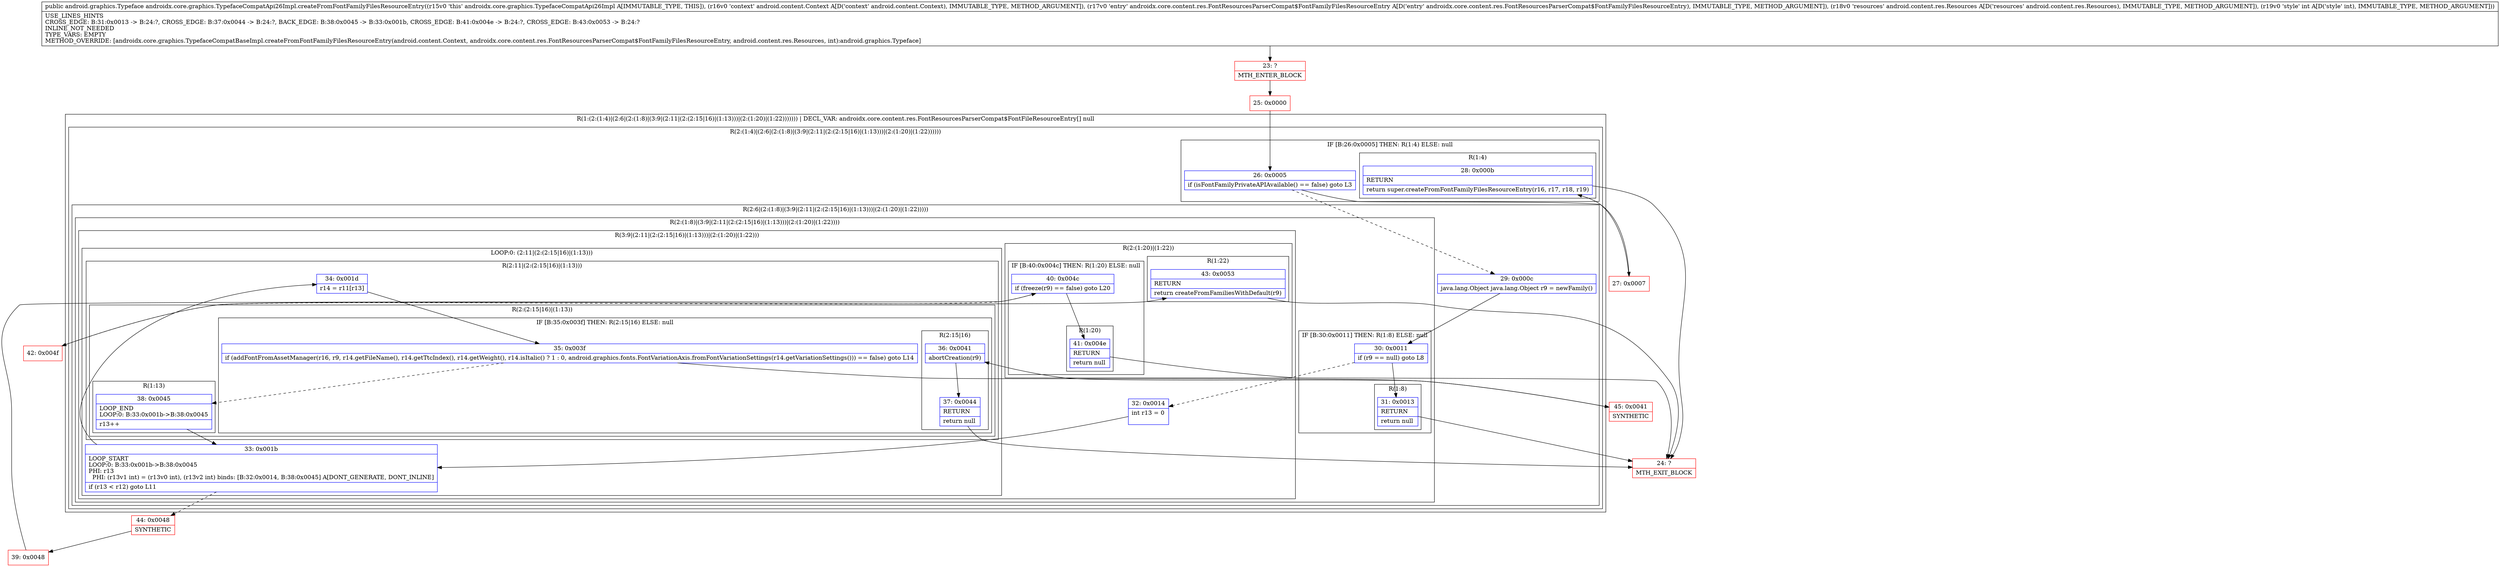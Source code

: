 digraph "CFG forandroidx.core.graphics.TypefaceCompatApi26Impl.createFromFontFamilyFilesResourceEntry(Landroid\/content\/Context;Landroidx\/core\/content\/res\/FontResourcesParserCompat$FontFamilyFilesResourceEntry;Landroid\/content\/res\/Resources;I)Landroid\/graphics\/Typeface;" {
subgraph cluster_Region_524118866 {
label = "R(1:(2:(1:4)|(2:6|(2:(1:8)|(3:9|(2:11|(2:(2:15|16)|(1:13)))|(2:(1:20)|(1:22))))))) | DECL_VAR: androidx.core.content.res.FontResourcesParserCompat$FontFileResourceEntry[] null\l";
node [shape=record,color=blue];
subgraph cluster_Region_2111893904 {
label = "R(2:(1:4)|(2:6|(2:(1:8)|(3:9|(2:11|(2:(2:15|16)|(1:13)))|(2:(1:20)|(1:22))))))";
node [shape=record,color=blue];
subgraph cluster_IfRegion_2065463284 {
label = "IF [B:26:0x0005] THEN: R(1:4) ELSE: null";
node [shape=record,color=blue];
Node_26 [shape=record,label="{26\:\ 0x0005|if (isFontFamilyPrivateAPIAvailable() == false) goto L3\l}"];
subgraph cluster_Region_1993509422 {
label = "R(1:4)";
node [shape=record,color=blue];
Node_28 [shape=record,label="{28\:\ 0x000b|RETURN\l|return super.createFromFontFamilyFilesResourceEntry(r16, r17, r18, r19)\l}"];
}
}
subgraph cluster_Region_2044492865 {
label = "R(2:6|(2:(1:8)|(3:9|(2:11|(2:(2:15|16)|(1:13)))|(2:(1:20)|(1:22)))))";
node [shape=record,color=blue];
Node_29 [shape=record,label="{29\:\ 0x000c|java.lang.Object java.lang.Object r9 = newFamily()\l}"];
subgraph cluster_Region_46205021 {
label = "R(2:(1:8)|(3:9|(2:11|(2:(2:15|16)|(1:13)))|(2:(1:20)|(1:22))))";
node [shape=record,color=blue];
subgraph cluster_IfRegion_1814092553 {
label = "IF [B:30:0x0011] THEN: R(1:8) ELSE: null";
node [shape=record,color=blue];
Node_30 [shape=record,label="{30\:\ 0x0011|if (r9 == null) goto L8\l}"];
subgraph cluster_Region_2018969060 {
label = "R(1:8)";
node [shape=record,color=blue];
Node_31 [shape=record,label="{31\:\ 0x0013|RETURN\l|return null\l}"];
}
}
subgraph cluster_Region_316149791 {
label = "R(3:9|(2:11|(2:(2:15|16)|(1:13)))|(2:(1:20)|(1:22)))";
node [shape=record,color=blue];
Node_32 [shape=record,label="{32\:\ 0x0014|int r13 = 0\l\l}"];
subgraph cluster_LoopRegion_1626111693 {
label = "LOOP:0: (2:11|(2:(2:15|16)|(1:13)))";
node [shape=record,color=blue];
Node_33 [shape=record,label="{33\:\ 0x001b|LOOP_START\lLOOP:0: B:33:0x001b\-\>B:38:0x0045\lPHI: r13 \l  PHI: (r13v1 int) = (r13v0 int), (r13v2 int) binds: [B:32:0x0014, B:38:0x0045] A[DONT_GENERATE, DONT_INLINE]\l|if (r13 \< r12) goto L11\l}"];
subgraph cluster_Region_1938698960 {
label = "R(2:11|(2:(2:15|16)|(1:13)))";
node [shape=record,color=blue];
Node_34 [shape=record,label="{34\:\ 0x001d|r14 = r11[r13]\l}"];
subgraph cluster_Region_34409220 {
label = "R(2:(2:15|16)|(1:13))";
node [shape=record,color=blue];
subgraph cluster_IfRegion_699292162 {
label = "IF [B:35:0x003f] THEN: R(2:15|16) ELSE: null";
node [shape=record,color=blue];
Node_35 [shape=record,label="{35\:\ 0x003f|if (addFontFromAssetManager(r16, r9, r14.getFileName(), r14.getTtcIndex(), r14.getWeight(), r14.isItalic() ? 1 : 0, android.graphics.fonts.FontVariationAxis.fromFontVariationSettings(r14.getVariationSettings())) == false) goto L14\l}"];
subgraph cluster_Region_961220483 {
label = "R(2:15|16)";
node [shape=record,color=blue];
Node_36 [shape=record,label="{36\:\ 0x0041|abortCreation(r9)\l}"];
Node_37 [shape=record,label="{37\:\ 0x0044|RETURN\l|return null\l}"];
}
}
subgraph cluster_Region_715980164 {
label = "R(1:13)";
node [shape=record,color=blue];
Node_38 [shape=record,label="{38\:\ 0x0045|LOOP_END\lLOOP:0: B:33:0x001b\-\>B:38:0x0045\l|r13++\l}"];
}
}
}
}
subgraph cluster_Region_134506744 {
label = "R(2:(1:20)|(1:22))";
node [shape=record,color=blue];
subgraph cluster_IfRegion_594494111 {
label = "IF [B:40:0x004c] THEN: R(1:20) ELSE: null";
node [shape=record,color=blue];
Node_40 [shape=record,label="{40\:\ 0x004c|if (freeze(r9) == false) goto L20\l}"];
subgraph cluster_Region_1220289593 {
label = "R(1:20)";
node [shape=record,color=blue];
Node_41 [shape=record,label="{41\:\ 0x004e|RETURN\l|return null\l}"];
}
}
subgraph cluster_Region_1241329000 {
label = "R(1:22)";
node [shape=record,color=blue];
Node_43 [shape=record,label="{43\:\ 0x0053|RETURN\l|return createFromFamiliesWithDefault(r9)\l}"];
}
}
}
}
}
}
}
Node_23 [shape=record,color=red,label="{23\:\ ?|MTH_ENTER_BLOCK\l}"];
Node_25 [shape=record,color=red,label="{25\:\ 0x0000}"];
Node_27 [shape=record,color=red,label="{27\:\ 0x0007}"];
Node_24 [shape=record,color=red,label="{24\:\ ?|MTH_EXIT_BLOCK\l}"];
Node_45 [shape=record,color=red,label="{45\:\ 0x0041|SYNTHETIC\l}"];
Node_44 [shape=record,color=red,label="{44\:\ 0x0048|SYNTHETIC\l}"];
Node_39 [shape=record,color=red,label="{39\:\ 0x0048}"];
Node_42 [shape=record,color=red,label="{42\:\ 0x004f}"];
MethodNode[shape=record,label="{public android.graphics.Typeface androidx.core.graphics.TypefaceCompatApi26Impl.createFromFontFamilyFilesResourceEntry((r15v0 'this' androidx.core.graphics.TypefaceCompatApi26Impl A[IMMUTABLE_TYPE, THIS]), (r16v0 'context' android.content.Context A[D('context' android.content.Context), IMMUTABLE_TYPE, METHOD_ARGUMENT]), (r17v0 'entry' androidx.core.content.res.FontResourcesParserCompat$FontFamilyFilesResourceEntry A[D('entry' androidx.core.content.res.FontResourcesParserCompat$FontFamilyFilesResourceEntry), IMMUTABLE_TYPE, METHOD_ARGUMENT]), (r18v0 'resources' android.content.res.Resources A[D('resources' android.content.res.Resources), IMMUTABLE_TYPE, METHOD_ARGUMENT]), (r19v0 'style' int A[D('style' int), IMMUTABLE_TYPE, METHOD_ARGUMENT]))  | USE_LINES_HINTS\lCROSS_EDGE: B:31:0x0013 \-\> B:24:?, CROSS_EDGE: B:37:0x0044 \-\> B:24:?, BACK_EDGE: B:38:0x0045 \-\> B:33:0x001b, CROSS_EDGE: B:41:0x004e \-\> B:24:?, CROSS_EDGE: B:43:0x0053 \-\> B:24:?\lINLINE_NOT_NEEDED\lTYPE_VARS: EMPTY\lMETHOD_OVERRIDE: [androidx.core.graphics.TypefaceCompatBaseImpl.createFromFontFamilyFilesResourceEntry(android.content.Context, androidx.core.content.res.FontResourcesParserCompat$FontFamilyFilesResourceEntry, android.content.res.Resources, int):android.graphics.Typeface]\l}"];
MethodNode -> Node_23;Node_26 -> Node_27;
Node_26 -> Node_29[style=dashed];
Node_28 -> Node_24;
Node_29 -> Node_30;
Node_30 -> Node_31;
Node_30 -> Node_32[style=dashed];
Node_31 -> Node_24;
Node_32 -> Node_33;
Node_33 -> Node_34;
Node_33 -> Node_44[style=dashed];
Node_34 -> Node_35;
Node_35 -> Node_38[style=dashed];
Node_35 -> Node_45;
Node_36 -> Node_37;
Node_37 -> Node_24;
Node_38 -> Node_33;
Node_40 -> Node_41;
Node_40 -> Node_42[style=dashed];
Node_41 -> Node_24;
Node_43 -> Node_24;
Node_23 -> Node_25;
Node_25 -> Node_26;
Node_27 -> Node_28;
Node_45 -> Node_36;
Node_44 -> Node_39;
Node_39 -> Node_40;
Node_42 -> Node_43;
}

